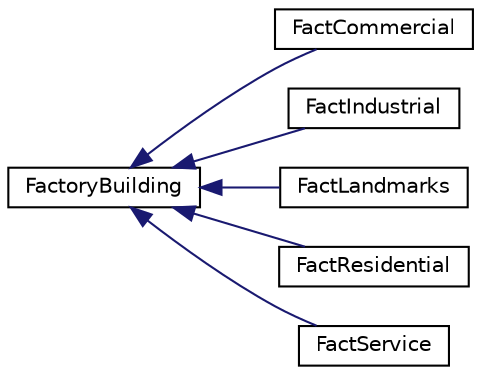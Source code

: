 digraph "Graphical Class Hierarchy"
{
 // LATEX_PDF_SIZE
  edge [fontname="Helvetica",fontsize="10",labelfontname="Helvetica",labelfontsize="10"];
  node [fontname="Helvetica",fontsize="10",shape=record];
  rankdir="LR";
  Node0 [label="FactoryBuilding",height=0.2,width=0.4,color="black", fillcolor="white", style="filled",URL="$classFactoryBuilding.html",tooltip="Abstract base class for building factories."];
  Node0 -> Node1 [dir="back",color="midnightblue",fontsize="10",style="solid",fontname="Helvetica"];
  Node1 [label="FactCommercial",height=0.2,width=0.4,color="black", fillcolor="white", style="filled",URL="$classFactCommercial.html",tooltip="Factory class for creating commercial buildings."];
  Node0 -> Node2 [dir="back",color="midnightblue",fontsize="10",style="solid",fontname="Helvetica"];
  Node2 [label="FactIndustrial",height=0.2,width=0.4,color="black", fillcolor="white", style="filled",URL="$classFactIndustrial.html",tooltip="Factory class for creating industrial buildings."];
  Node0 -> Node3 [dir="back",color="midnightblue",fontsize="10",style="solid",fontname="Helvetica"];
  Node3 [label="FactLandmarks",height=0.2,width=0.4,color="black", fillcolor="white", style="filled",URL="$classFactLandmarks.html",tooltip="Factory class for creating landmark buildings."];
  Node0 -> Node4 [dir="back",color="midnightblue",fontsize="10",style="solid",fontname="Helvetica"];
  Node4 [label="FactResidential",height=0.2,width=0.4,color="black", fillcolor="white", style="filled",URL="$classFactResidential.html",tooltip="Factory for creating residential buildings."];
  Node0 -> Node5 [dir="back",color="midnightblue",fontsize="10",style="solid",fontname="Helvetica"];
  Node5 [label="FactService",height=0.2,width=0.4,color="black", fillcolor="white", style="filled",URL="$classFactService.html",tooltip="Represents a factory that creates various service buildings."];
}
